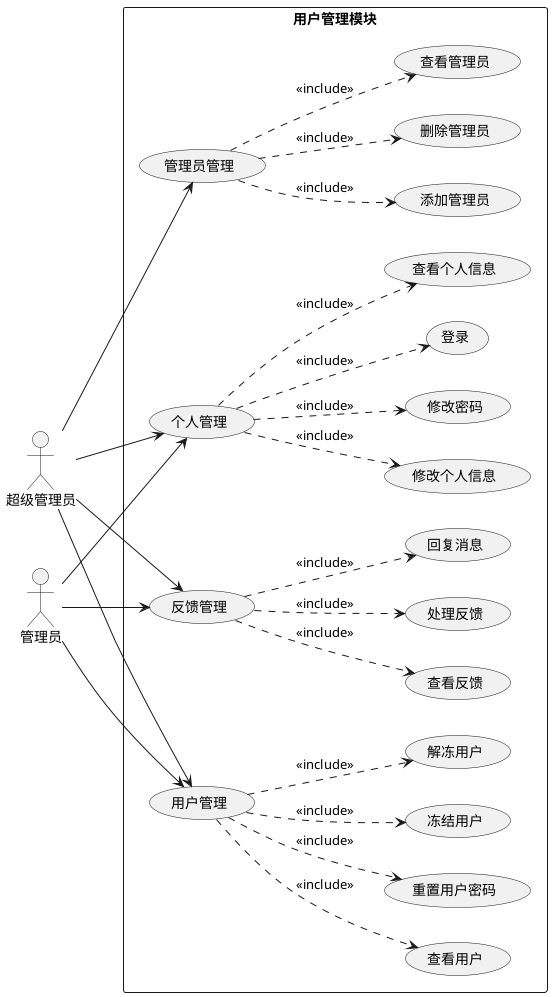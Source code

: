 @startuml
left to right direction
skinparam packageStyle rectangle
actor 管理员
actor 超级管理员
rectangle 用户管理模块 {
  管理员 --> (用户管理)
  (用户管理) ..> (查看用户) : <<include>>
  (用户管理) ..> (重置用户密码) : <<include>>
  (用户管理) ..> (冻结用户) : <<include>>
  (用户管理) ..> (解冻用户) : <<include>>
  超级管理员 --> (用户管理)
  超级管理员 --> (管理员管理)
  (管理员管理) ..> (查看管理员) : <<include>>
  (管理员管理) ..> (添加管理员) : <<include>>
  (管理员管理) ..> (删除管理员) : <<include>>
  管理员 --> (反馈管理)
  超级管理员 --> (反馈管理)
  (反馈管理) ..> (查看反馈) : <<include>>
  (反馈管理) ..> (处理反馈) : <<include>>
  (反馈管理) ..> (回复消息) : <<include>>
  管理员 --> (个人管理)
  超级管理员 --> (个人管理)
  (个人管理) ..> (登录) : <<include>>
  (个人管理) ..> (查看个人信息) : <<include>>
  (个人管理) ..> (修改个人信息) : <<include>>
  (个人管理) ..> (修改密码) : <<include>>
}
@enduml
